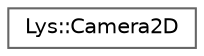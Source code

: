 digraph "Graphical Class Hierarchy"
{
 // LATEX_PDF_SIZE
  bgcolor="transparent";
  edge [fontname=Helvetica,fontsize=10,labelfontname=Helvetica,labelfontsize=10];
  node [fontname=Helvetica,fontsize=10,shape=box,height=0.2,width=0.4];
  rankdir="LR";
  Node0 [id="Node000000",label="Lys::Camera2D",height=0.2,width=0.4,color="grey40", fillcolor="white", style="filled",URL="$classLys_1_1Camera2D.html",tooltip=" "];
}
